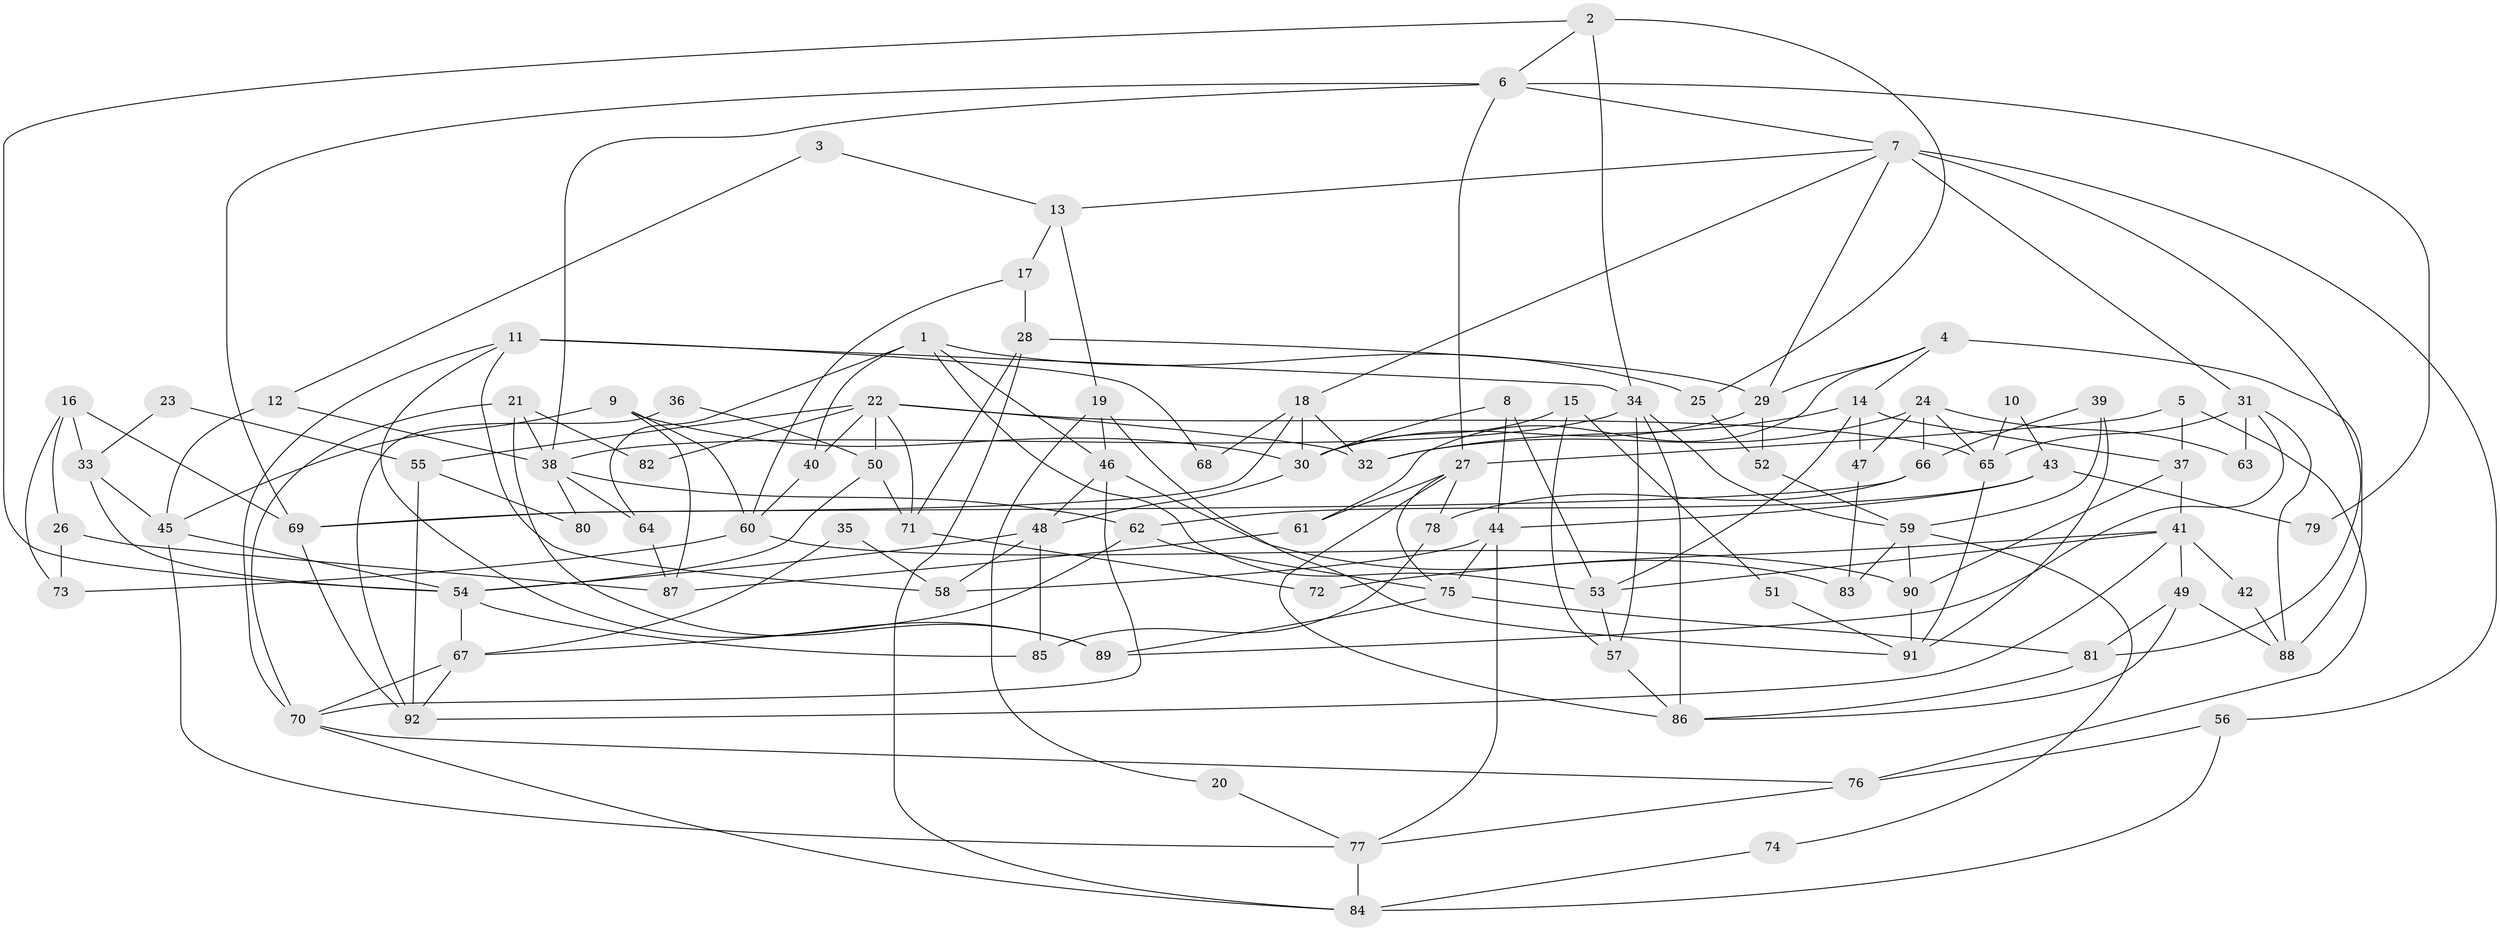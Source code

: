 // Generated by graph-tools (version 1.1) at 2025/02/03/09/25 03:02:06]
// undirected, 92 vertices, 184 edges
graph export_dot {
graph [start="1"]
  node [color=gray90,style=filled];
  1;
  2;
  3;
  4;
  5;
  6;
  7;
  8;
  9;
  10;
  11;
  12;
  13;
  14;
  15;
  16;
  17;
  18;
  19;
  20;
  21;
  22;
  23;
  24;
  25;
  26;
  27;
  28;
  29;
  30;
  31;
  32;
  33;
  34;
  35;
  36;
  37;
  38;
  39;
  40;
  41;
  42;
  43;
  44;
  45;
  46;
  47;
  48;
  49;
  50;
  51;
  52;
  53;
  54;
  55;
  56;
  57;
  58;
  59;
  60;
  61;
  62;
  63;
  64;
  65;
  66;
  67;
  68;
  69;
  70;
  71;
  72;
  73;
  74;
  75;
  76;
  77;
  78;
  79;
  80;
  81;
  82;
  83;
  84;
  85;
  86;
  87;
  88;
  89;
  90;
  91;
  92;
  1 -- 53;
  1 -- 46;
  1 -- 25;
  1 -- 40;
  1 -- 64;
  2 -- 6;
  2 -- 25;
  2 -- 34;
  2 -- 54;
  3 -- 12;
  3 -- 13;
  4 -- 61;
  4 -- 14;
  4 -- 29;
  4 -- 88;
  5 -- 76;
  5 -- 27;
  5 -- 37;
  6 -- 7;
  6 -- 38;
  6 -- 27;
  6 -- 69;
  6 -- 79;
  7 -- 18;
  7 -- 13;
  7 -- 29;
  7 -- 31;
  7 -- 56;
  7 -- 81;
  8 -- 53;
  8 -- 30;
  8 -- 44;
  9 -- 45;
  9 -- 60;
  9 -- 30;
  9 -- 87;
  10 -- 65;
  10 -- 43;
  11 -- 34;
  11 -- 70;
  11 -- 58;
  11 -- 68;
  11 -- 89;
  12 -- 45;
  12 -- 38;
  13 -- 17;
  13 -- 19;
  14 -- 32;
  14 -- 37;
  14 -- 47;
  14 -- 53;
  15 -- 30;
  15 -- 57;
  15 -- 51;
  16 -- 69;
  16 -- 33;
  16 -- 26;
  16 -- 73;
  17 -- 28;
  17 -- 60;
  18 -- 30;
  18 -- 69;
  18 -- 32;
  18 -- 68;
  19 -- 91;
  19 -- 46;
  19 -- 20;
  20 -- 77;
  21 -- 89;
  21 -- 38;
  21 -- 70;
  21 -- 82;
  22 -- 71;
  22 -- 65;
  22 -- 32;
  22 -- 40;
  22 -- 50;
  22 -- 55;
  22 -- 82;
  23 -- 55;
  23 -- 33;
  24 -- 47;
  24 -- 32;
  24 -- 63;
  24 -- 65;
  24 -- 66;
  25 -- 52;
  26 -- 87;
  26 -- 73;
  27 -- 75;
  27 -- 61;
  27 -- 78;
  27 -- 86;
  28 -- 84;
  28 -- 29;
  28 -- 71;
  29 -- 30;
  29 -- 52;
  30 -- 48;
  31 -- 88;
  31 -- 63;
  31 -- 65;
  31 -- 89;
  33 -- 54;
  33 -- 45;
  34 -- 86;
  34 -- 38;
  34 -- 57;
  34 -- 59;
  35 -- 58;
  35 -- 67;
  36 -- 92;
  36 -- 50;
  37 -- 90;
  37 -- 41;
  38 -- 62;
  38 -- 64;
  38 -- 80;
  39 -- 66;
  39 -- 91;
  39 -- 59;
  40 -- 60;
  41 -- 53;
  41 -- 42;
  41 -- 49;
  41 -- 72;
  41 -- 92;
  42 -- 88;
  43 -- 44;
  43 -- 62;
  43 -- 79;
  44 -- 75;
  44 -- 58;
  44 -- 77;
  45 -- 54;
  45 -- 77;
  46 -- 48;
  46 -- 70;
  46 -- 83;
  47 -- 83;
  48 -- 58;
  48 -- 54;
  48 -- 85;
  49 -- 81;
  49 -- 86;
  49 -- 88;
  50 -- 54;
  50 -- 71;
  51 -- 91;
  52 -- 59;
  53 -- 57;
  54 -- 67;
  54 -- 85;
  55 -- 92;
  55 -- 80;
  56 -- 84;
  56 -- 76;
  57 -- 86;
  59 -- 74;
  59 -- 83;
  59 -- 90;
  60 -- 73;
  60 -- 90;
  61 -- 87;
  62 -- 67;
  62 -- 75;
  64 -- 87;
  65 -- 91;
  66 -- 78;
  66 -- 69;
  67 -- 92;
  67 -- 70;
  69 -- 92;
  70 -- 76;
  70 -- 84;
  71 -- 72;
  74 -- 84;
  75 -- 81;
  75 -- 89;
  76 -- 77;
  77 -- 84;
  78 -- 85;
  81 -- 86;
  90 -- 91;
}
